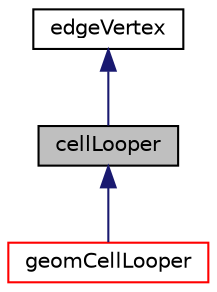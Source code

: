 digraph "cellLooper"
{
  bgcolor="transparent";
  edge [fontname="Helvetica",fontsize="10",labelfontname="Helvetica",labelfontsize="10"];
  node [fontname="Helvetica",fontsize="10",shape=record];
  Node0 [label="cellLooper",height=0.2,width=0.4,color="black", fillcolor="grey75", style="filled", fontcolor="black"];
  Node1 -> Node0 [dir="back",color="midnightblue",fontsize="10",style="solid",fontname="Helvetica"];
  Node1 [label="edgeVertex",height=0.2,width=0.4,color="black",URL="$a22241.html",tooltip="Combines edge or vertex in single label. Used to specify cuts across cell circumference. "];
  Node0 -> Node2 [dir="back",color="midnightblue",fontsize="10",style="solid",fontname="Helvetica"];
  Node2 [label="geomCellLooper",height=0.2,width=0.4,color="red",URL="$a22221.html",tooltip="Implementation of cellLooper. Does pure geometric cut through cell. "];
}
